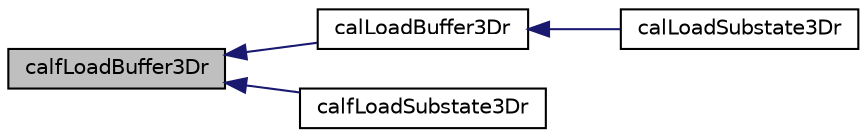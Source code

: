digraph "calfLoadBuffer3Dr"
{
  edge [fontname="Helvetica",fontsize="10",labelfontname="Helvetica",labelfontsize="10"];
  node [fontname="Helvetica",fontsize="10",shape=record];
  rankdir="LR";
  Node1 [label="calfLoadBuffer3Dr",height=0.2,width=0.4,color="black", fillcolor="grey75", style="filled" fontcolor="black"];
  Node1 -> Node2 [dir="back",color="midnightblue",fontsize="10",style="solid",fontname="Helvetica"];
  Node2 [label="calLoadBuffer3Dr",height=0.2,width=0.4,color="black", fillcolor="white", style="filled",URL="$cal3_d_buffer_i_o_8h.html#ae91c89f4889cabf96982cea342ecfed0",tooltip="Loads a real (floating point) substate from file. "];
  Node2 -> Node3 [dir="back",color="midnightblue",fontsize="10",style="solid",fontname="Helvetica"];
  Node3 [label="calLoadSubstate3Dr",height=0.2,width=0.4,color="black", fillcolor="white", style="filled",URL="$cal3_d_i_o_8h.html#a44c1086efa7e1d575a44ea5fc049316a",tooltip="Loads a real (floating point) substate from file. "];
  Node1 -> Node4 [dir="back",color="midnightblue",fontsize="10",style="solid",fontname="Helvetica"];
  Node4 [label="calfLoadSubstate3Dr",height=0.2,width=0.4,color="black", fillcolor="white", style="filled",URL="$cal3_d_i_o_8h.html#a1788dbade1f212674a60f3c74965711a",tooltip="Loads a real (floating point) substate from file. "];
}
